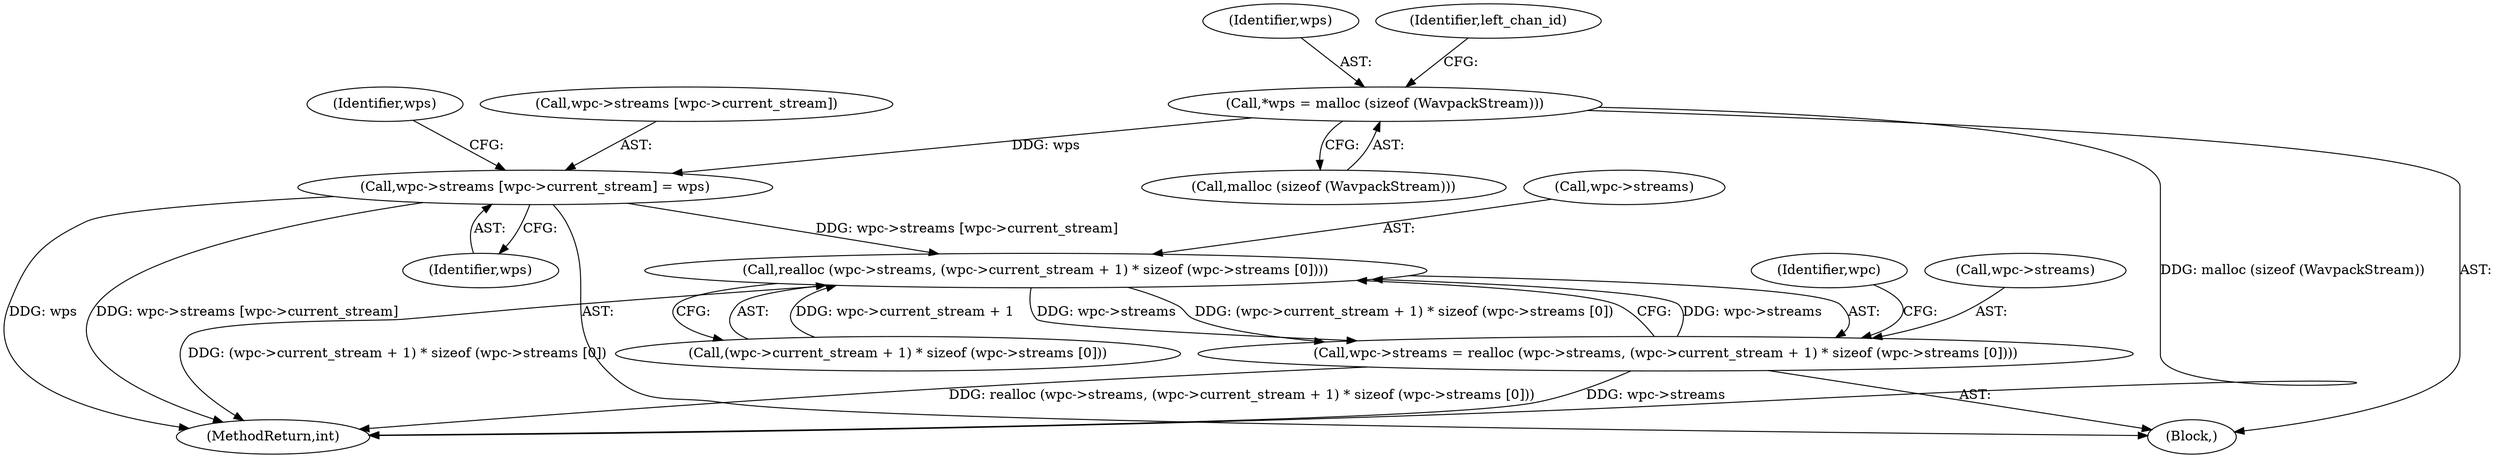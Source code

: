 digraph "0_WavPack_070ef6f138956d9ea9612e69586152339dbefe51@API" {
"1000692" [label="(Call,*wps = malloc (sizeof (WavpackStream)))"];
"1000730" [label="(Call,wpc->streams [wpc->current_stream] = wps)"];
"1000714" [label="(Call,realloc (wpc->streams, (wpc->current_stream + 1) * sizeof (wpc->streams [0])))"];
"1000710" [label="(Call,wpc->streams = realloc (wpc->streams, (wpc->current_stream + 1) * sizeof (wpc->streams [0])))"];
"1000694" [label="(Call,malloc (sizeof (WavpackStream)))"];
"1000714" [label="(Call,realloc (wpc->streams, (wpc->current_stream + 1) * sizeof (wpc->streams [0])))"];
"1000715" [label="(Call,wpc->streams)"];
"1000690" [label="(Block,)"];
"1000989" [label="(MethodReturn,int)"];
"1000731" [label="(Call,wpc->streams [wpc->current_stream])"];
"1000711" [label="(Call,wpc->streams)"];
"1000693" [label="(Identifier,wps)"];
"1000733" [label="(Identifier,wpc)"];
"1000741" [label="(Identifier,wps)"];
"1000710" [label="(Call,wpc->streams = realloc (wpc->streams, (wpc->current_stream + 1) * sizeof (wpc->streams [0])))"];
"1000692" [label="(Call,*wps = malloc (sizeof (WavpackStream)))"];
"1000699" [label="(Identifier,left_chan_id)"];
"1000718" [label="(Call,(wpc->current_stream + 1) * sizeof (wpc->streams [0]))"];
"1000730" [label="(Call,wpc->streams [wpc->current_stream] = wps)"];
"1000738" [label="(Identifier,wps)"];
"1000692" -> "1000690"  [label="AST: "];
"1000692" -> "1000694"  [label="CFG: "];
"1000693" -> "1000692"  [label="AST: "];
"1000694" -> "1000692"  [label="AST: "];
"1000699" -> "1000692"  [label="CFG: "];
"1000692" -> "1000989"  [label="DDG: malloc (sizeof (WavpackStream))"];
"1000692" -> "1000730"  [label="DDG: wps"];
"1000730" -> "1000690"  [label="AST: "];
"1000730" -> "1000738"  [label="CFG: "];
"1000731" -> "1000730"  [label="AST: "];
"1000738" -> "1000730"  [label="AST: "];
"1000741" -> "1000730"  [label="CFG: "];
"1000730" -> "1000989"  [label="DDG: wps"];
"1000730" -> "1000989"  [label="DDG: wpc->streams [wpc->current_stream]"];
"1000730" -> "1000714"  [label="DDG: wpc->streams [wpc->current_stream]"];
"1000714" -> "1000710"  [label="AST: "];
"1000714" -> "1000718"  [label="CFG: "];
"1000715" -> "1000714"  [label="AST: "];
"1000718" -> "1000714"  [label="AST: "];
"1000710" -> "1000714"  [label="CFG: "];
"1000714" -> "1000989"  [label="DDG: (wpc->current_stream + 1) * sizeof (wpc->streams [0])"];
"1000714" -> "1000710"  [label="DDG: wpc->streams"];
"1000714" -> "1000710"  [label="DDG: (wpc->current_stream + 1) * sizeof (wpc->streams [0])"];
"1000710" -> "1000714"  [label="DDG: wpc->streams"];
"1000718" -> "1000714"  [label="DDG: wpc->current_stream + 1"];
"1000710" -> "1000690"  [label="AST: "];
"1000711" -> "1000710"  [label="AST: "];
"1000733" -> "1000710"  [label="CFG: "];
"1000710" -> "1000989"  [label="DDG: realloc (wpc->streams, (wpc->current_stream + 1) * sizeof (wpc->streams [0]))"];
"1000710" -> "1000989"  [label="DDG: wpc->streams"];
}

